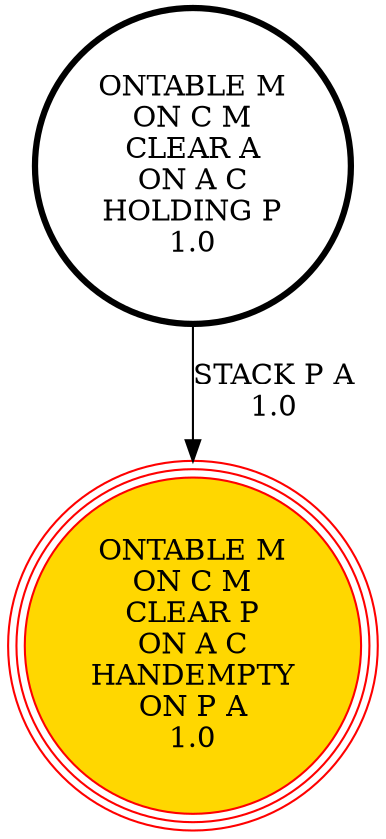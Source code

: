 digraph {
"ONTABLE M\nON C M\nCLEAR A\nON A C\nHOLDING P\n1.0\n" -> "ONTABLE M\nON C M\nCLEAR P\nON A C\nHANDEMPTY\nON P A\n1.0\n"[label="STACK P A\n1.0\n"];
"ONTABLE M\nON C M\nCLEAR P\nON A C\nHANDEMPTY\nON P A\n1.0\n" [shape=circle, style=filled color=red, fillcolor=gold, peripheries=3];
"ONTABLE M\nON C M\nCLEAR A\nON A C\nHOLDING P\n1.0\n" [shape=circle, penwidth=3];
"ONTABLE M\nON C M\nCLEAR P\nON A C\nHANDEMPTY\nON P A\n1.0\n" [shape=circle, style=filled color=red, fillcolor=gold, peripheries=3];
}
